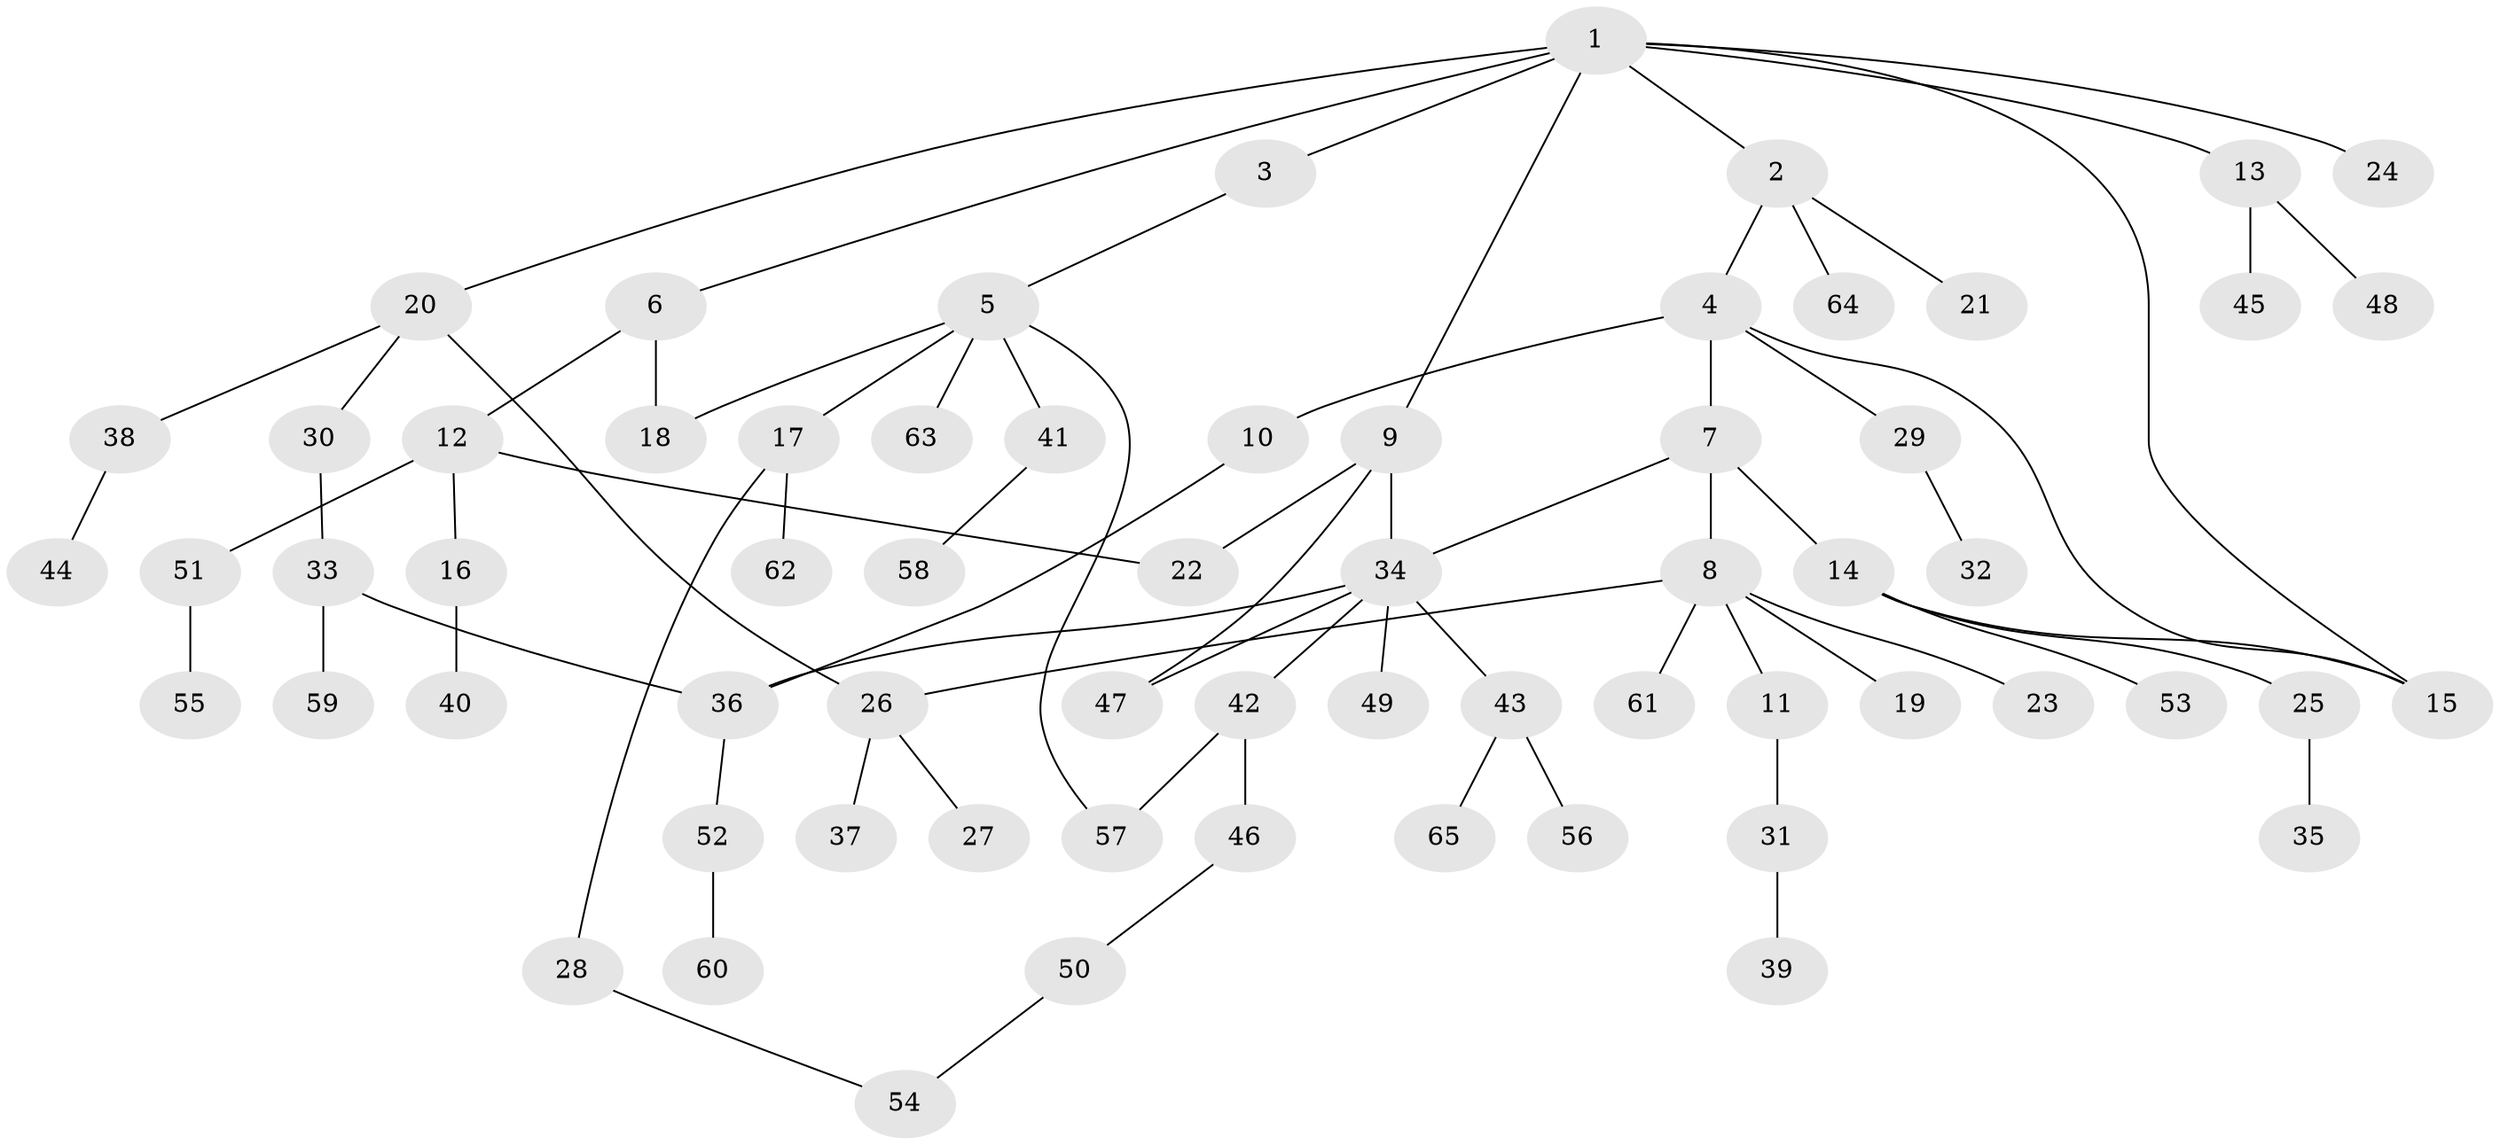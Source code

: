 // coarse degree distribution, {1: 0.8421052631578947, 5: 0.05263157894736842, 12: 0.05263157894736842, 3: 0.05263157894736842}
// Generated by graph-tools (version 1.1) at 2025/44/03/04/25 21:44:28]
// undirected, 65 vertices, 75 edges
graph export_dot {
graph [start="1"]
  node [color=gray90,style=filled];
  1;
  2;
  3;
  4;
  5;
  6;
  7;
  8;
  9;
  10;
  11;
  12;
  13;
  14;
  15;
  16;
  17;
  18;
  19;
  20;
  21;
  22;
  23;
  24;
  25;
  26;
  27;
  28;
  29;
  30;
  31;
  32;
  33;
  34;
  35;
  36;
  37;
  38;
  39;
  40;
  41;
  42;
  43;
  44;
  45;
  46;
  47;
  48;
  49;
  50;
  51;
  52;
  53;
  54;
  55;
  56;
  57;
  58;
  59;
  60;
  61;
  62;
  63;
  64;
  65;
  1 -- 2;
  1 -- 3;
  1 -- 6;
  1 -- 9;
  1 -- 13;
  1 -- 15;
  1 -- 20;
  1 -- 24;
  2 -- 4;
  2 -- 21;
  2 -- 64;
  3 -- 5;
  4 -- 7;
  4 -- 10;
  4 -- 29;
  4 -- 15;
  5 -- 17;
  5 -- 41;
  5 -- 63;
  5 -- 57;
  5 -- 18;
  6 -- 12;
  6 -- 18;
  7 -- 8;
  7 -- 14;
  7 -- 34;
  8 -- 11;
  8 -- 19;
  8 -- 23;
  8 -- 61;
  8 -- 26;
  9 -- 22;
  9 -- 34;
  9 -- 47;
  10 -- 36;
  11 -- 31;
  12 -- 16;
  12 -- 51;
  12 -- 22;
  13 -- 45;
  13 -- 48;
  14 -- 25;
  14 -- 53;
  14 -- 15;
  16 -- 40;
  17 -- 28;
  17 -- 62;
  20 -- 26;
  20 -- 30;
  20 -- 38;
  25 -- 35;
  26 -- 27;
  26 -- 37;
  28 -- 54;
  29 -- 32;
  30 -- 33;
  31 -- 39;
  33 -- 36;
  33 -- 59;
  34 -- 42;
  34 -- 43;
  34 -- 49;
  34 -- 36;
  34 -- 47;
  36 -- 52;
  38 -- 44;
  41 -- 58;
  42 -- 46;
  42 -- 57;
  43 -- 56;
  43 -- 65;
  46 -- 50;
  50 -- 54;
  51 -- 55;
  52 -- 60;
}
